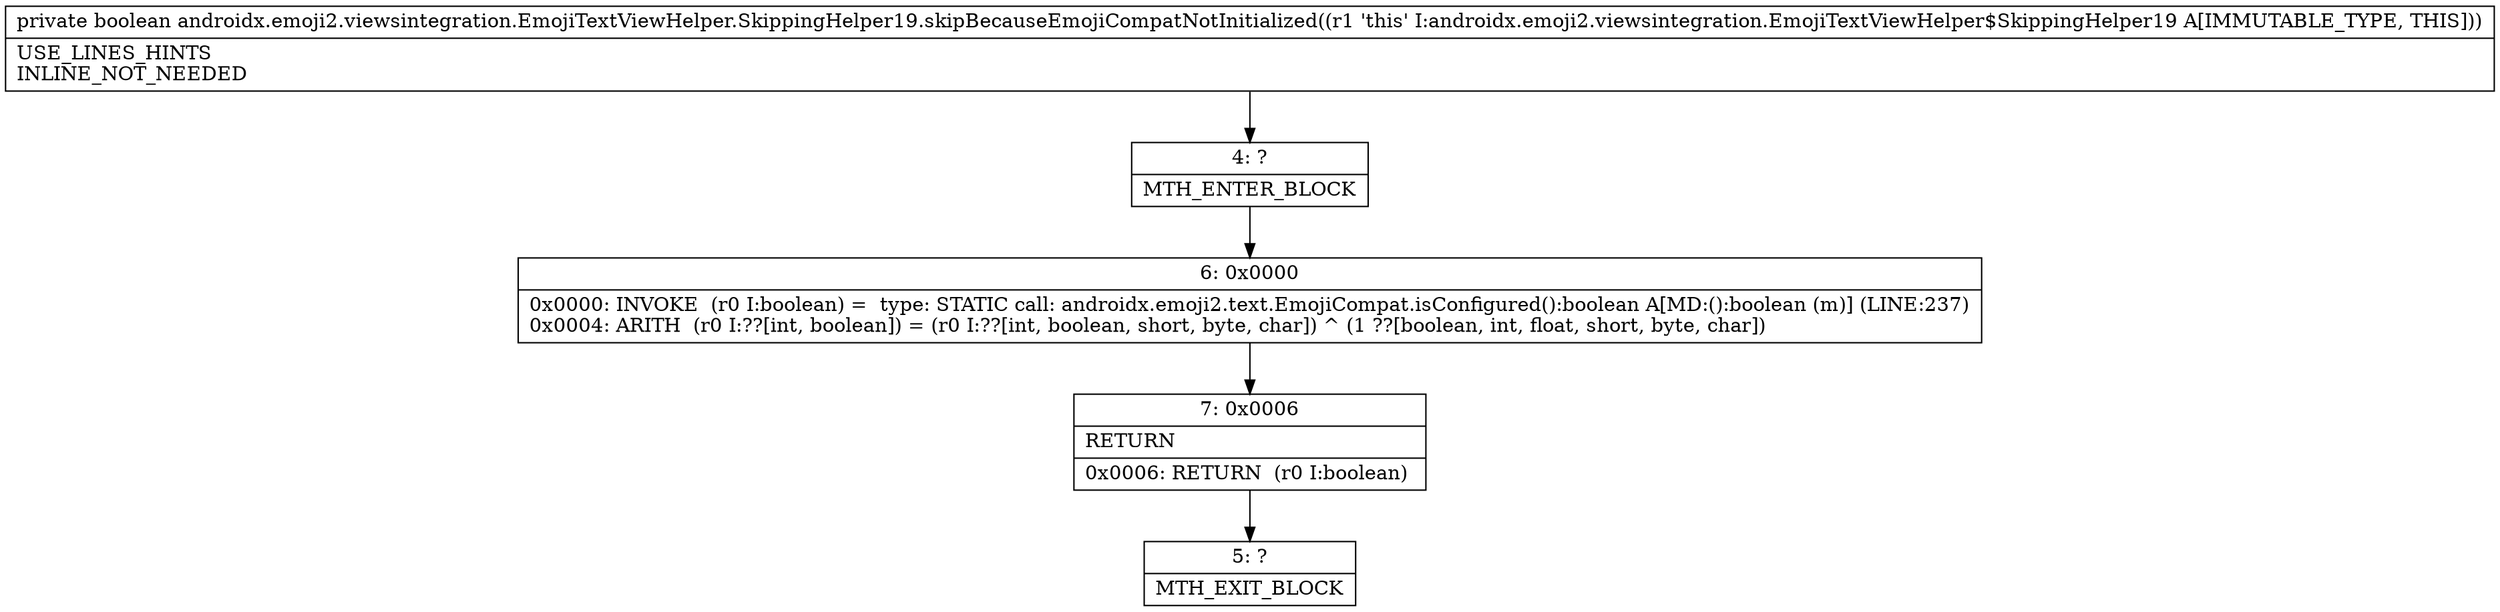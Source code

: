 digraph "CFG forandroidx.emoji2.viewsintegration.EmojiTextViewHelper.SkippingHelper19.skipBecauseEmojiCompatNotInitialized()Z" {
Node_4 [shape=record,label="{4\:\ ?|MTH_ENTER_BLOCK\l}"];
Node_6 [shape=record,label="{6\:\ 0x0000|0x0000: INVOKE  (r0 I:boolean) =  type: STATIC call: androidx.emoji2.text.EmojiCompat.isConfigured():boolean A[MD:():boolean (m)] (LINE:237)\l0x0004: ARITH  (r0 I:??[int, boolean]) = (r0 I:??[int, boolean, short, byte, char]) ^ (1 ??[boolean, int, float, short, byte, char]) \l}"];
Node_7 [shape=record,label="{7\:\ 0x0006|RETURN\l|0x0006: RETURN  (r0 I:boolean) \l}"];
Node_5 [shape=record,label="{5\:\ ?|MTH_EXIT_BLOCK\l}"];
MethodNode[shape=record,label="{private boolean androidx.emoji2.viewsintegration.EmojiTextViewHelper.SkippingHelper19.skipBecauseEmojiCompatNotInitialized((r1 'this' I:androidx.emoji2.viewsintegration.EmojiTextViewHelper$SkippingHelper19 A[IMMUTABLE_TYPE, THIS]))  | USE_LINES_HINTS\lINLINE_NOT_NEEDED\l}"];
MethodNode -> Node_4;Node_4 -> Node_6;
Node_6 -> Node_7;
Node_7 -> Node_5;
}

